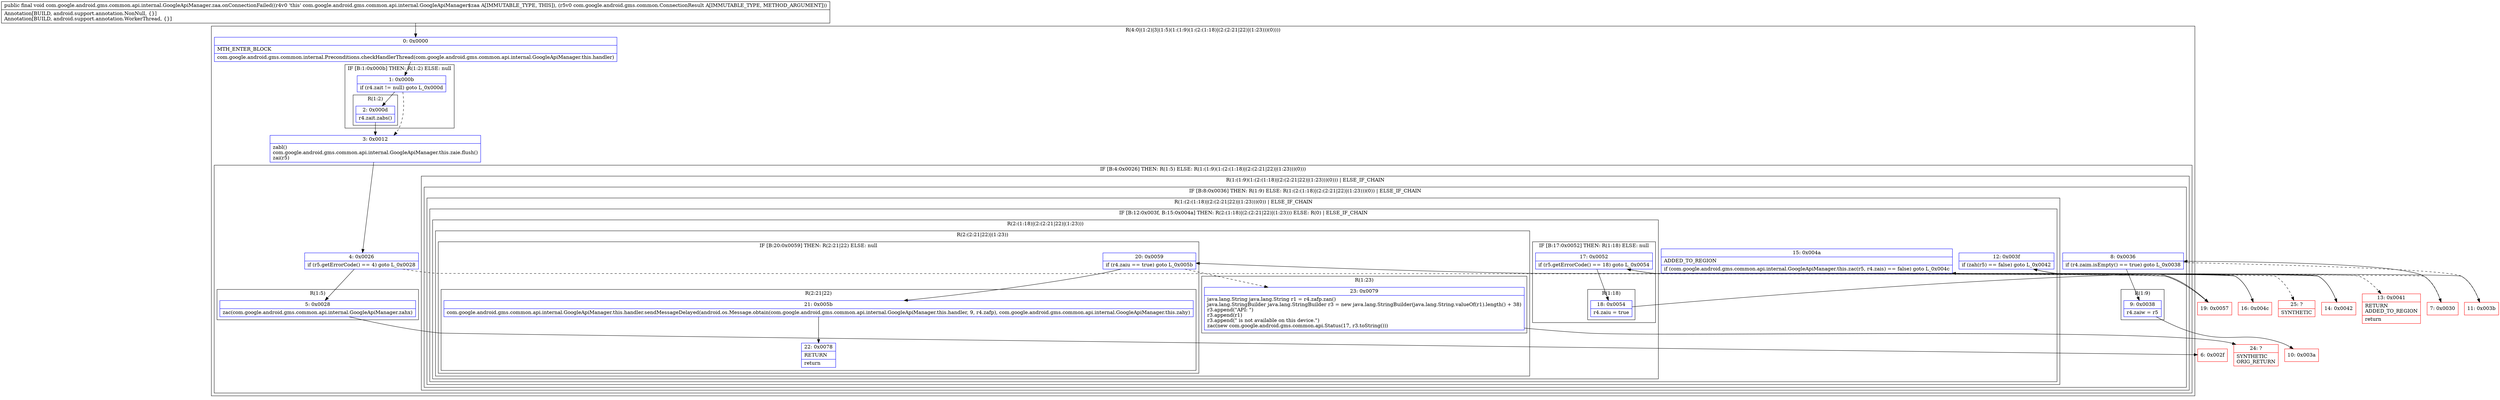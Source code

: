 digraph "CFG forcom.google.android.gms.common.api.internal.GoogleApiManager.zaa.onConnectionFailed(Lcom\/google\/android\/gms\/common\/ConnectionResult;)V" {
subgraph cluster_Region_832901289 {
label = "R(4:0|(1:2)|3|(1:5)(1:(1:9)(1:(2:(1:18)|(2:(2:21|22)|(1:23)))(0))))";
node [shape=record,color=blue];
Node_0 [shape=record,label="{0\:\ 0x0000|MTH_ENTER_BLOCK\l|com.google.android.gms.common.internal.Preconditions.checkHandlerThread(com.google.android.gms.common.api.internal.GoogleApiManager.this.handler)\l}"];
subgraph cluster_IfRegion_42236638 {
label = "IF [B:1:0x000b] THEN: R(1:2) ELSE: null";
node [shape=record,color=blue];
Node_1 [shape=record,label="{1\:\ 0x000b|if (r4.zait != null) goto L_0x000d\l}"];
subgraph cluster_Region_533420364 {
label = "R(1:2)";
node [shape=record,color=blue];
Node_2 [shape=record,label="{2\:\ 0x000d|r4.zait.zabs()\l}"];
}
}
Node_3 [shape=record,label="{3\:\ 0x0012|zabl()\lcom.google.android.gms.common.api.internal.GoogleApiManager.this.zaie.flush()\lzai(r5)\l}"];
subgraph cluster_IfRegion_1377429106 {
label = "IF [B:4:0x0026] THEN: R(1:5) ELSE: R(1:(1:9)(1:(2:(1:18)|(2:(2:21|22)|(1:23)))(0)))";
node [shape=record,color=blue];
Node_4 [shape=record,label="{4\:\ 0x0026|if (r5.getErrorCode() == 4) goto L_0x0028\l}"];
subgraph cluster_Region_1268815040 {
label = "R(1:5)";
node [shape=record,color=blue];
Node_5 [shape=record,label="{5\:\ 0x0028|zac(com.google.android.gms.common.api.internal.GoogleApiManager.zahx)\l}"];
}
subgraph cluster_Region_1792234976 {
label = "R(1:(1:9)(1:(2:(1:18)|(2:(2:21|22)|(1:23)))(0))) | ELSE_IF_CHAIN\l";
node [shape=record,color=blue];
subgraph cluster_IfRegion_790065359 {
label = "IF [B:8:0x0036] THEN: R(1:9) ELSE: R(1:(2:(1:18)|(2:(2:21|22)|(1:23)))(0)) | ELSE_IF_CHAIN\l";
node [shape=record,color=blue];
Node_8 [shape=record,label="{8\:\ 0x0036|if (r4.zaim.isEmpty() == true) goto L_0x0038\l}"];
subgraph cluster_Region_849357097 {
label = "R(1:9)";
node [shape=record,color=blue];
Node_9 [shape=record,label="{9\:\ 0x0038|r4.zaiw = r5\l}"];
}
subgraph cluster_Region_2104077609 {
label = "R(1:(2:(1:18)|(2:(2:21|22)|(1:23)))(0)) | ELSE_IF_CHAIN\l";
node [shape=record,color=blue];
subgraph cluster_IfRegion_224758577 {
label = "IF [B:12:0x003f, B:15:0x004a] THEN: R(2:(1:18)|(2:(2:21|22)|(1:23))) ELSE: R(0) | ELSE_IF_CHAIN\l";
node [shape=record,color=blue];
Node_12 [shape=record,label="{12\:\ 0x003f|if (zah(r5) == false) goto L_0x0042\l}"];
Node_15 [shape=record,label="{15\:\ 0x004a|ADDED_TO_REGION\l|if (com.google.android.gms.common.api.internal.GoogleApiManager.this.zac(r5, r4.zais) == false) goto L_0x004c\l}"];
subgraph cluster_Region_425726810 {
label = "R(2:(1:18)|(2:(2:21|22)|(1:23)))";
node [shape=record,color=blue];
subgraph cluster_IfRegion_708479038 {
label = "IF [B:17:0x0052] THEN: R(1:18) ELSE: null";
node [shape=record,color=blue];
Node_17 [shape=record,label="{17\:\ 0x0052|if (r5.getErrorCode() == 18) goto L_0x0054\l}"];
subgraph cluster_Region_436889781 {
label = "R(1:18)";
node [shape=record,color=blue];
Node_18 [shape=record,label="{18\:\ 0x0054|r4.zaiu = true\l}"];
}
}
subgraph cluster_Region_991384774 {
label = "R(2:(2:21|22)|(1:23))";
node [shape=record,color=blue];
subgraph cluster_IfRegion_578054717 {
label = "IF [B:20:0x0059] THEN: R(2:21|22) ELSE: null";
node [shape=record,color=blue];
Node_20 [shape=record,label="{20\:\ 0x0059|if (r4.zaiu == true) goto L_0x005b\l}"];
subgraph cluster_Region_1559330101 {
label = "R(2:21|22)";
node [shape=record,color=blue];
Node_21 [shape=record,label="{21\:\ 0x005b|com.google.android.gms.common.api.internal.GoogleApiManager.this.handler.sendMessageDelayed(android.os.Message.obtain(com.google.android.gms.common.api.internal.GoogleApiManager.this.handler, 9, r4.zafp), com.google.android.gms.common.api.internal.GoogleApiManager.this.zahy)\l}"];
Node_22 [shape=record,label="{22\:\ 0x0078|RETURN\l|return\l}"];
}
}
subgraph cluster_Region_1342801011 {
label = "R(1:23)";
node [shape=record,color=blue];
Node_23 [shape=record,label="{23\:\ 0x0079|java.lang.String java.lang.String r1 = r4.zafp.zan()\ljava.lang.StringBuilder java.lang.StringBuilder r3 = new java.lang.StringBuilder(java.lang.String.valueOf(r1).length() + 38)\lr3.append(\"API: \")\lr3.append(r1)\lr3.append(\" is not available on this device.\")\lzac(new com.google.android.gms.common.api.Status(17, r3.toString()))\l}"];
}
}
}
subgraph cluster_Region_368572894 {
label = "R(0)";
node [shape=record,color=blue];
}
}
}
}
}
}
}
Node_6 [shape=record,color=red,label="{6\:\ 0x002f}"];
Node_7 [shape=record,color=red,label="{7\:\ 0x0030}"];
Node_10 [shape=record,color=red,label="{10\:\ 0x003a}"];
Node_11 [shape=record,color=red,label="{11\:\ 0x003b}"];
Node_13 [shape=record,color=red,label="{13\:\ 0x0041|RETURN\lADDED_TO_REGION\l|return\l}"];
Node_14 [shape=record,color=red,label="{14\:\ 0x0042}"];
Node_16 [shape=record,color=red,label="{16\:\ 0x004c}"];
Node_19 [shape=record,color=red,label="{19\:\ 0x0057}"];
Node_24 [shape=record,color=red,label="{24\:\ ?|SYNTHETIC\lORIG_RETURN\l}"];
Node_25 [shape=record,color=red,label="{25\:\ ?|SYNTHETIC\l}"];
MethodNode[shape=record,label="{public final void com.google.android.gms.common.api.internal.GoogleApiManager.zaa.onConnectionFailed((r4v0 'this' com.google.android.gms.common.api.internal.GoogleApiManager$zaa A[IMMUTABLE_TYPE, THIS]), (r5v0 com.google.android.gms.common.ConnectionResult A[IMMUTABLE_TYPE, METHOD_ARGUMENT]))  | Annotation[BUILD, android.support.annotation.NonNull, \{\}]\lAnnotation[BUILD, android.support.annotation.WorkerThread, \{\}]\l}"];
MethodNode -> Node_0;
Node_0 -> Node_1;
Node_1 -> Node_2;
Node_1 -> Node_3[style=dashed];
Node_2 -> Node_3;
Node_3 -> Node_4;
Node_4 -> Node_5;
Node_4 -> Node_7[style=dashed];
Node_5 -> Node_6;
Node_8 -> Node_9;
Node_8 -> Node_11[style=dashed];
Node_9 -> Node_10;
Node_12 -> Node_13[style=dashed];
Node_12 -> Node_14;
Node_15 -> Node_16;
Node_15 -> Node_25[style=dashed];
Node_17 -> Node_18;
Node_17 -> Node_19[style=dashed];
Node_18 -> Node_19;
Node_20 -> Node_21;
Node_20 -> Node_23[style=dashed];
Node_21 -> Node_22;
Node_23 -> Node_24;
Node_7 -> Node_8;
Node_11 -> Node_12;
Node_14 -> Node_15;
Node_16 -> Node_17;
Node_19 -> Node_20;
}

